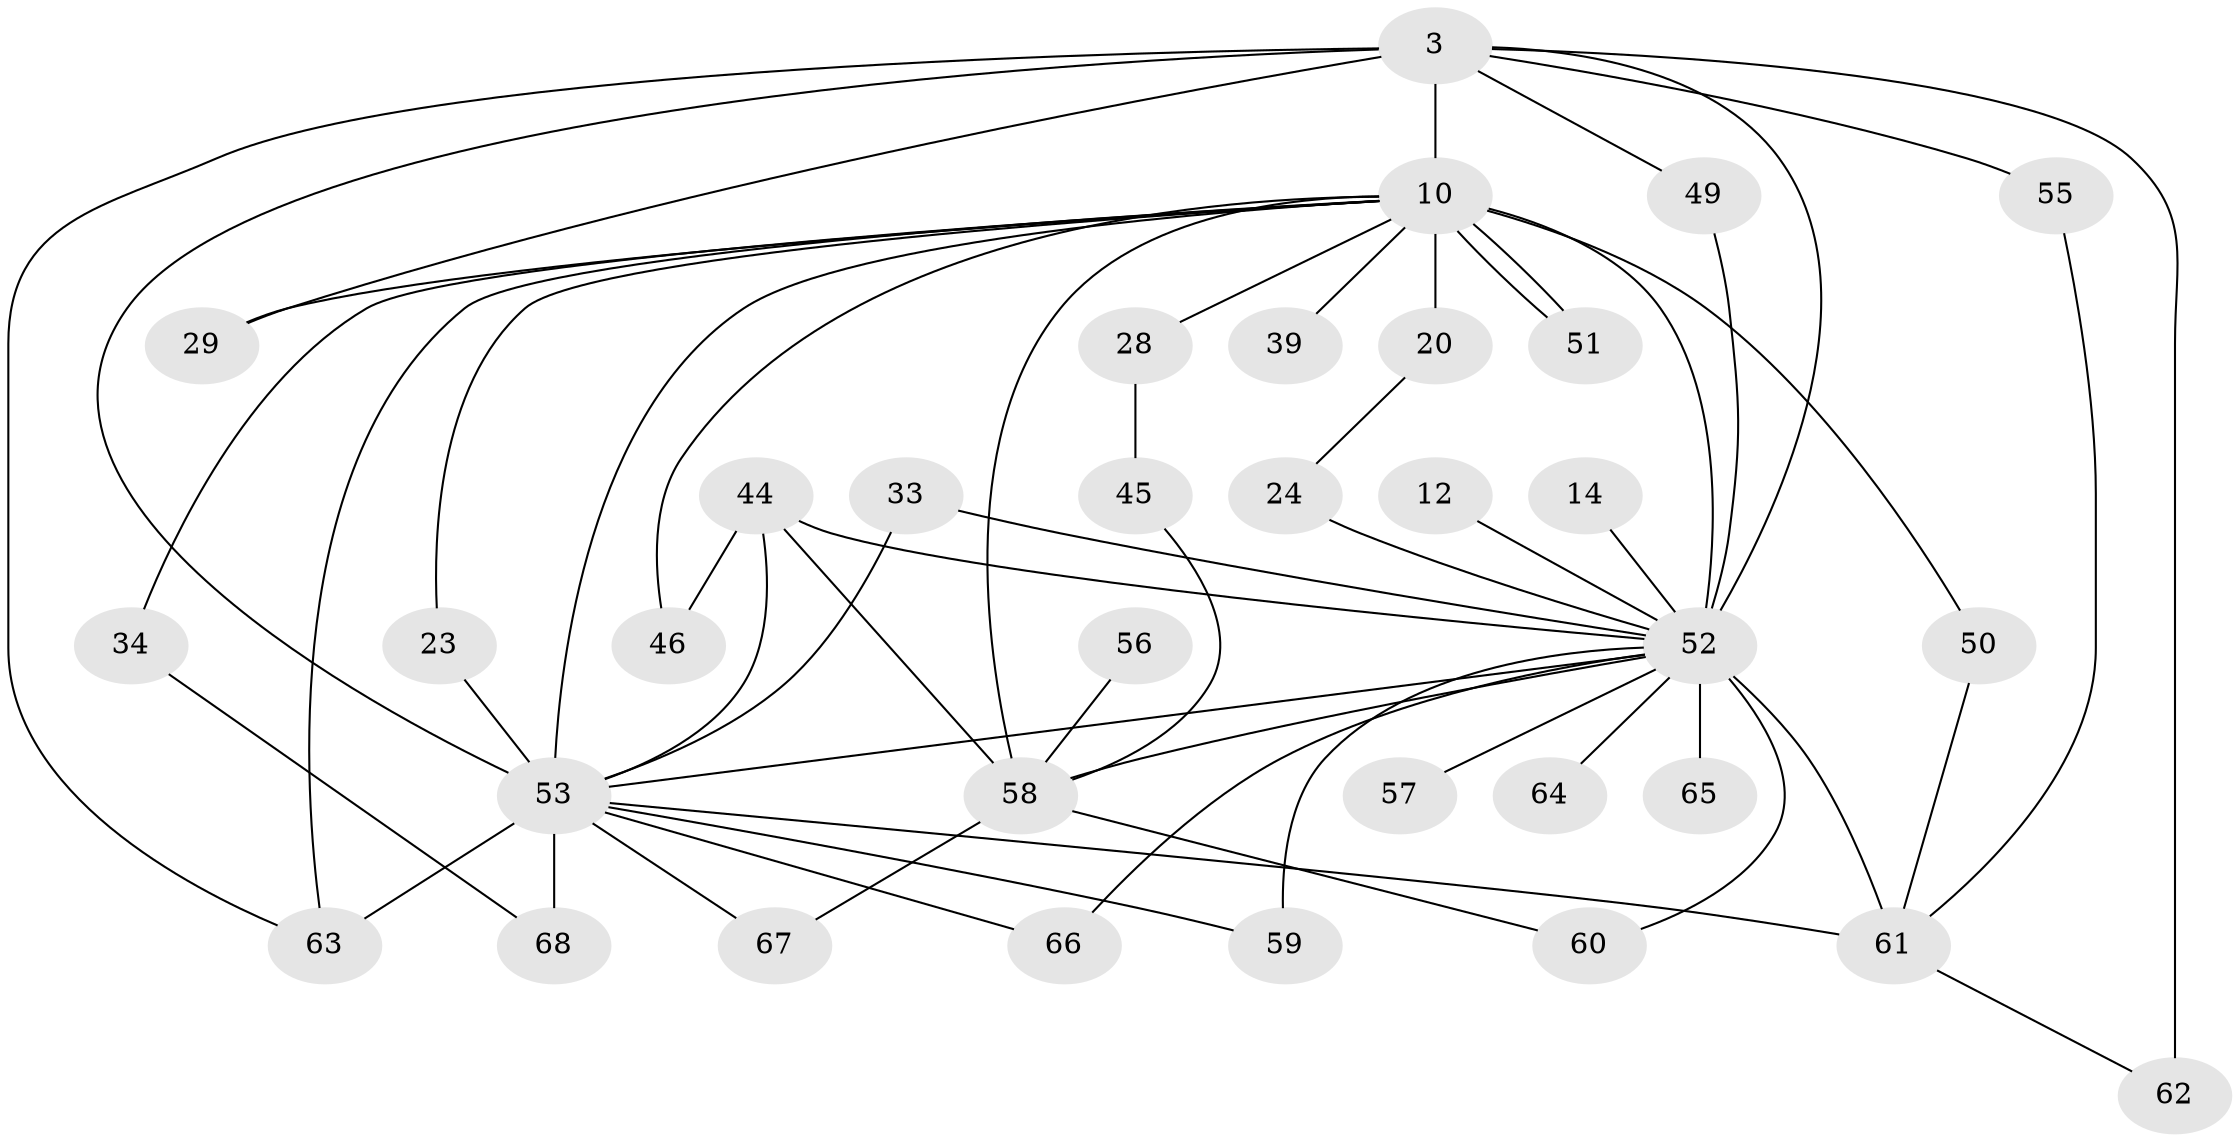 // original degree distribution, {13: 0.04411764705882353, 24: 0.014705882352941176, 16: 0.014705882352941176, 14: 0.029411764705882353, 25: 0.014705882352941176, 18: 0.029411764705882353, 5: 0.029411764705882353, 2: 0.5441176470588235, 6: 0.014705882352941176, 3: 0.16176470588235295, 7: 0.014705882352941176, 4: 0.08823529411764706}
// Generated by graph-tools (version 1.1) at 2025/43/03/09/25 04:43:22]
// undirected, 34 vertices, 58 edges
graph export_dot {
graph [start="1"]
  node [color=gray90,style=filled];
  3 [super="+1"];
  10 [super="+4+7"];
  12;
  14;
  20;
  23 [super="+16"];
  24;
  28;
  29;
  33;
  34;
  39;
  44 [super="+18+37"];
  45;
  46;
  49;
  50;
  51;
  52 [super="+42+9"];
  53 [super="+35+25+6+31+47"];
  55;
  56;
  57;
  58 [super="+17+54+41"];
  59 [super="+19"];
  60;
  61 [super="+43+40"];
  62 [super="+22+36"];
  63 [super="+27+38"];
  64;
  65;
  66 [super="+15"];
  67;
  68 [super="+48"];
  3 -- 10 [weight=8];
  3 -- 29;
  3 -- 49;
  3 -- 55;
  3 -- 62 [weight=3];
  3 -- 52 [weight=6];
  3 -- 53 [weight=2];
  3 -- 63;
  10 -- 20 [weight=2];
  10 -- 28 [weight=2];
  10 -- 29;
  10 -- 34;
  10 -- 39 [weight=2];
  10 -- 46;
  10 -- 51;
  10 -- 51;
  10 -- 50;
  10 -- 52 [weight=14];
  10 -- 58 [weight=7];
  10 -- 23;
  10 -- 63;
  10 -- 53 [weight=7];
  12 -- 52 [weight=2];
  14 -- 52;
  20 -- 24;
  23 -- 53 [weight=2];
  24 -- 52;
  28 -- 45;
  33 -- 52;
  33 -- 53;
  34 -- 68;
  44 -- 58 [weight=2];
  44 -- 46;
  44 -- 52 [weight=2];
  44 -- 53;
  45 -- 58;
  49 -- 52;
  50 -- 61;
  52 -- 64;
  52 -- 65 [weight=2];
  52 -- 57;
  52 -- 58;
  52 -- 59 [weight=3];
  52 -- 60;
  52 -- 53 [weight=4];
  52 -- 66;
  52 -- 61 [weight=3];
  53 -- 59;
  53 -- 66;
  53 -- 67;
  53 -- 68 [weight=3];
  53 -- 63 [weight=2];
  53 -- 61;
  55 -- 61;
  56 -- 58 [weight=2];
  58 -- 67;
  58 -- 60;
  61 -- 62;
}
